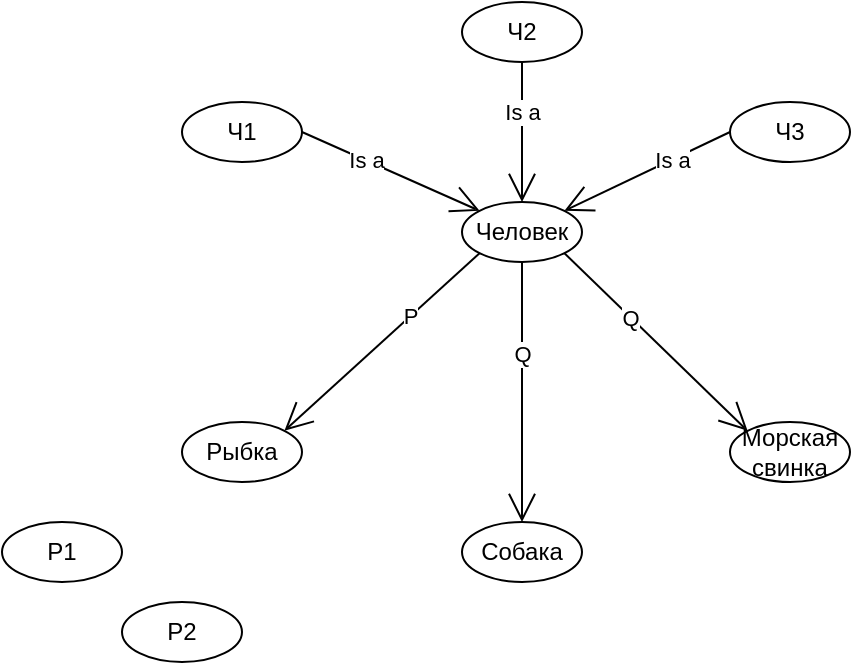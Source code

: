 <mxfile version="22.1.7" type="github">
  <diagram name="Страница — 1" id="lloAKO8NWBnmGpPpq5M4">
    <mxGraphModel dx="691" dy="383" grid="1" gridSize="10" guides="1" tooltips="1" connect="1" arrows="1" fold="1" page="1" pageScale="1" pageWidth="827" pageHeight="1169" math="0" shadow="0">
      <root>
        <mxCell id="0" />
        <mxCell id="1" parent="0" />
        <mxCell id="igG9tNTRTwd6ONi_kht--1" value="Человек" style="ellipse;whiteSpace=wrap;html=1;" vertex="1" parent="1">
          <mxGeometry x="280" y="530" width="60" height="30" as="geometry" />
        </mxCell>
        <mxCell id="igG9tNTRTwd6ONi_kht--3" value="Морская свинка" style="ellipse;whiteSpace=wrap;html=1;" vertex="1" parent="1">
          <mxGeometry x="414" y="640" width="60" height="30" as="geometry" />
        </mxCell>
        <mxCell id="igG9tNTRTwd6ONi_kht--4" value="Рыбка" style="ellipse;whiteSpace=wrap;html=1;" vertex="1" parent="1">
          <mxGeometry x="140" y="640" width="60" height="30" as="geometry" />
        </mxCell>
        <mxCell id="igG9tNTRTwd6ONi_kht--6" value="Собака" style="ellipse;whiteSpace=wrap;html=1;" vertex="1" parent="1">
          <mxGeometry x="280" y="690" width="60" height="30" as="geometry" />
        </mxCell>
        <mxCell id="igG9tNTRTwd6ONi_kht--8" value="Ч1" style="ellipse;whiteSpace=wrap;html=1;" vertex="1" parent="1">
          <mxGeometry x="140" y="480" width="60" height="30" as="geometry" />
        </mxCell>
        <mxCell id="igG9tNTRTwd6ONi_kht--9" value="Ч2" style="ellipse;whiteSpace=wrap;html=1;" vertex="1" parent="1">
          <mxGeometry x="280" y="430" width="60" height="30" as="geometry" />
        </mxCell>
        <mxCell id="igG9tNTRTwd6ONi_kht--10" value="Ч3" style="ellipse;whiteSpace=wrap;html=1;" vertex="1" parent="1">
          <mxGeometry x="414" y="480" width="60" height="30" as="geometry" />
        </mxCell>
        <mxCell id="igG9tNTRTwd6ONi_kht--11" value="" style="endArrow=open;endFill=1;endSize=12;html=1;rounded=0;exitX=1;exitY=0.5;exitDx=0;exitDy=0;entryX=0;entryY=0;entryDx=0;entryDy=0;" edge="1" parent="1" source="igG9tNTRTwd6ONi_kht--8" target="igG9tNTRTwd6ONi_kht--1">
          <mxGeometry width="160" relative="1" as="geometry">
            <mxPoint x="240" y="450" as="sourcePoint" />
            <mxPoint x="400" y="450" as="targetPoint" />
          </mxGeometry>
        </mxCell>
        <mxCell id="igG9tNTRTwd6ONi_kht--12" value="Is a" style="edgeLabel;html=1;align=center;verticalAlign=middle;resizable=0;points=[];" vertex="1" connectable="0" parent="igG9tNTRTwd6ONi_kht--11">
          <mxGeometry x="-0.29" relative="1" as="geometry">
            <mxPoint as="offset" />
          </mxGeometry>
        </mxCell>
        <mxCell id="igG9tNTRTwd6ONi_kht--13" value="" style="endArrow=open;endFill=1;endSize=12;html=1;rounded=0;exitX=0.5;exitY=1;exitDx=0;exitDy=0;entryX=0.5;entryY=0;entryDx=0;entryDy=0;" edge="1" parent="1" source="igG9tNTRTwd6ONi_kht--9" target="igG9tNTRTwd6ONi_kht--1">
          <mxGeometry width="160" relative="1" as="geometry">
            <mxPoint x="310" y="560" as="sourcePoint" />
            <mxPoint x="399" y="599" as="targetPoint" />
          </mxGeometry>
        </mxCell>
        <mxCell id="igG9tNTRTwd6ONi_kht--14" value="Is a" style="edgeLabel;html=1;align=center;verticalAlign=middle;resizable=0;points=[];" vertex="1" connectable="0" parent="igG9tNTRTwd6ONi_kht--13">
          <mxGeometry x="-0.29" relative="1" as="geometry">
            <mxPoint as="offset" />
          </mxGeometry>
        </mxCell>
        <mxCell id="igG9tNTRTwd6ONi_kht--15" value="" style="endArrow=open;endFill=1;endSize=12;html=1;rounded=0;exitX=0;exitY=0.5;exitDx=0;exitDy=0;entryX=1;entryY=0;entryDx=0;entryDy=0;" edge="1" parent="1" source="igG9tNTRTwd6ONi_kht--10" target="igG9tNTRTwd6ONi_kht--1">
          <mxGeometry width="160" relative="1" as="geometry">
            <mxPoint x="220" y="515" as="sourcePoint" />
            <mxPoint x="309" y="554" as="targetPoint" />
          </mxGeometry>
        </mxCell>
        <mxCell id="igG9tNTRTwd6ONi_kht--16" value="Is a" style="edgeLabel;html=1;align=center;verticalAlign=middle;resizable=0;points=[];" vertex="1" connectable="0" parent="igG9tNTRTwd6ONi_kht--15">
          <mxGeometry x="-0.29" relative="1" as="geometry">
            <mxPoint as="offset" />
          </mxGeometry>
        </mxCell>
        <mxCell id="igG9tNTRTwd6ONi_kht--17" value="" style="endArrow=open;endFill=1;endSize=12;html=1;rounded=0;exitX=0;exitY=1;exitDx=0;exitDy=0;entryX=1;entryY=0;entryDx=0;entryDy=0;" edge="1" parent="1" source="igG9tNTRTwd6ONi_kht--1" target="igG9tNTRTwd6ONi_kht--4">
          <mxGeometry width="160" relative="1" as="geometry">
            <mxPoint x="251" y="620" as="sourcePoint" />
            <mxPoint x="340" y="659" as="targetPoint" />
          </mxGeometry>
        </mxCell>
        <mxCell id="igG9tNTRTwd6ONi_kht--18" value="P" style="edgeLabel;html=1;align=center;verticalAlign=middle;resizable=0;points=[];" vertex="1" connectable="0" parent="igG9tNTRTwd6ONi_kht--17">
          <mxGeometry x="-0.29" relative="1" as="geometry">
            <mxPoint as="offset" />
          </mxGeometry>
        </mxCell>
        <mxCell id="igG9tNTRTwd6ONi_kht--19" value="" style="endArrow=open;endFill=1;endSize=12;html=1;rounded=0;exitX=0.5;exitY=1;exitDx=0;exitDy=0;entryX=0.5;entryY=0;entryDx=0;entryDy=0;" edge="1" parent="1" source="igG9tNTRTwd6ONi_kht--1" target="igG9tNTRTwd6ONi_kht--6">
          <mxGeometry width="160" relative="1" as="geometry">
            <mxPoint x="368" y="585" as="sourcePoint" />
            <mxPoint x="270" y="673" as="targetPoint" />
          </mxGeometry>
        </mxCell>
        <mxCell id="igG9tNTRTwd6ONi_kht--20" value="Q" style="edgeLabel;html=1;align=center;verticalAlign=middle;resizable=0;points=[];" vertex="1" connectable="0" parent="igG9tNTRTwd6ONi_kht--19">
          <mxGeometry x="-0.29" relative="1" as="geometry">
            <mxPoint as="offset" />
          </mxGeometry>
        </mxCell>
        <mxCell id="igG9tNTRTwd6ONi_kht--21" value="" style="endArrow=open;endFill=1;endSize=12;html=1;rounded=0;exitX=1;exitY=1;exitDx=0;exitDy=0;entryX=0;entryY=0;entryDx=0;entryDy=0;" edge="1" parent="1" source="igG9tNTRTwd6ONi_kht--1" target="igG9tNTRTwd6ONi_kht--3">
          <mxGeometry width="160" relative="1" as="geometry">
            <mxPoint x="350" y="570" as="sourcePoint" />
            <mxPoint x="350" y="700" as="targetPoint" />
          </mxGeometry>
        </mxCell>
        <mxCell id="igG9tNTRTwd6ONi_kht--22" value="Q" style="edgeLabel;html=1;align=center;verticalAlign=middle;resizable=0;points=[];" vertex="1" connectable="0" parent="igG9tNTRTwd6ONi_kht--21">
          <mxGeometry x="-0.29" relative="1" as="geometry">
            <mxPoint as="offset" />
          </mxGeometry>
        </mxCell>
        <mxCell id="igG9tNTRTwd6ONi_kht--23" value="Р1" style="ellipse;whiteSpace=wrap;html=1;" vertex="1" parent="1">
          <mxGeometry x="50" y="690" width="60" height="30" as="geometry" />
        </mxCell>
        <mxCell id="igG9tNTRTwd6ONi_kht--24" value="Р2" style="ellipse;whiteSpace=wrap;html=1;" vertex="1" parent="1">
          <mxGeometry x="110" y="730" width="60" height="30" as="geometry" />
        </mxCell>
      </root>
    </mxGraphModel>
  </diagram>
</mxfile>
